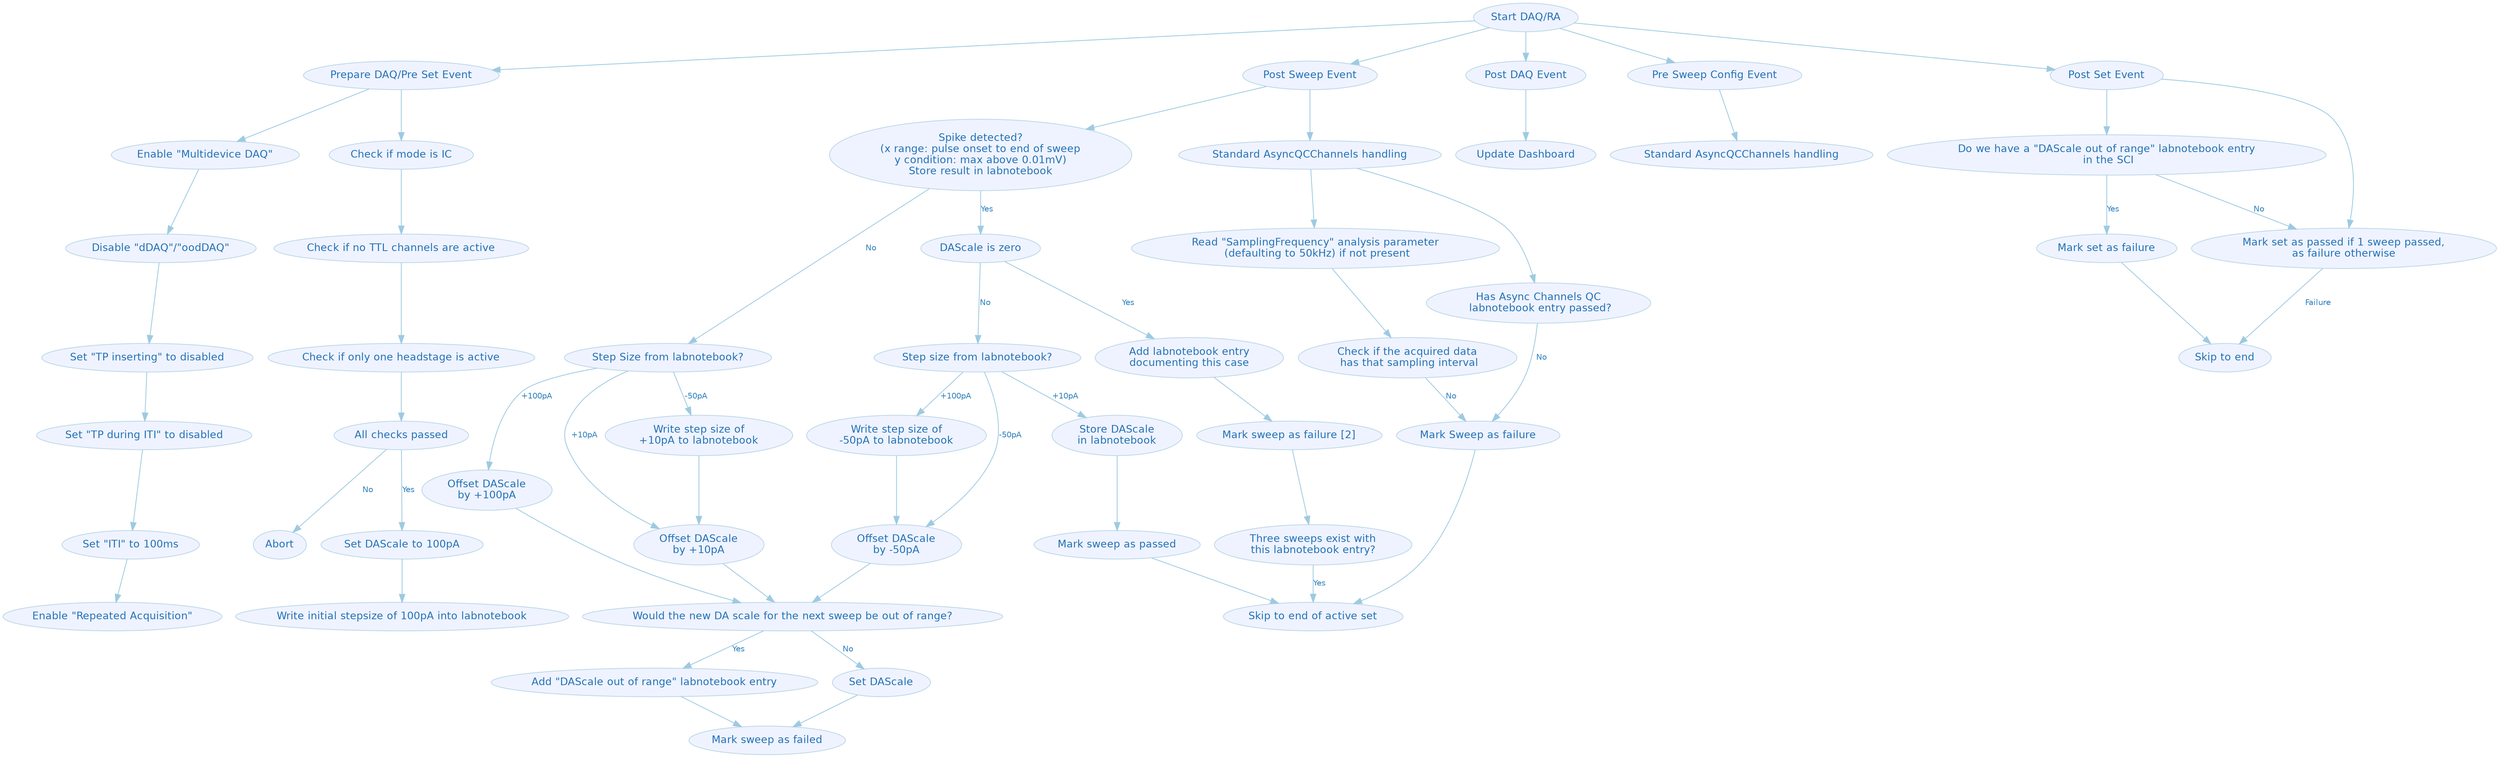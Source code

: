 digraph G {
	graph [center=true,
		color=white,
		compound=true,
		fontcolor=black,
		fontname=Helvetica,
		fontsize=14,
		penwidth=0.1,
		ratio="0,01"
	];
	node [color="#bdd7e7",
		fillcolor="#eff3ff",
		fontcolor="#2171b5",
		fontname=Helvetica,
		fontsize=13,
		label="\N",
		shape=ellipse,
		style=filled
	];
	edge [color="#9ecae1",
		fontcolor="#3182bd",
		fontname=Helvetica,
		fontsize=10,
		style=solid
	];
	"Start DAQ/RA" -> "Prepare DAQ/Pre Set Event";
	"Start DAQ/RA" -> "Post Sweep Event";
	"Start DAQ/RA" -> "Post DAQ Event";
	"Start DAQ/RA" -> "Pre Sweep Config Event";
	"Start DAQ/RA" -> "Post Set Event";
	"Prepare DAQ/Pre Set Event" -> "Enable \"Multidevice DAQ\"";
	"Prepare DAQ/Pre Set Event" -> "Check if mode is IC";
	n91	[URL="../_static/images/async-qc-channels.svg",
		label="Standard AsyncQCChannels handling",
		target=_graphviz];
	"Post Sweep Event" -> n91;
	"Post Sweep Event" -> "Spike detected?\n(x range: pulse onset to end of sweep\ny condition: max above 0.01mV)\nStore result in labnotebook";
	"Post DAQ Event" -> "Update Dashboard";
	n92	[URL="../_static/images/async-qc-channels.svg",
		label="Standard AsyncQCChannels handling",
		target=_graphviz];
	"Pre Sweep Config Event" -> n92;
	"Post Set Event" -> "Mark set as passed if 1 sweep passed,\nas failure otherwise";
	n48	[label="Do we have a \"DAScale out of range\" labnotebook entry\n in the SCI"];
	"Post Set Event" -> n48;
	"Enable \"Multidevice DAQ\"" -> "Disable \"dDAQ\"/\"oodDAQ\"";
	"Check if mode is IC" -> "Check if no TTL channels are active";
	n37	[label="Read \"SamplingFrequency\" analysis parameter\n (defaulting to 50kHz) if not present"];
	n91 -> n37;
	n43	[label="Has Async Channels QC\n labnotebook entry passed?"];
	n91 -> n43;
	"Spike detected?\n(x range: pulse onset to end of sweep\ny condition: max above 0.01mV)\nStore result in labnotebook" -> "DAScale is zero"	[label=Yes];
	"Spike detected?\n(x range: pulse onset to end of sweep\ny condition: max above 0.01mV)\nStore result in labnotebook" -> "Step Size from labnotebook?"	[label=No];
	"Mark set as passed if 1 sweep passed,\nas failure otherwise" -> "Skip to end"	[label=Failure];
	"Disable \"dDAQ\"/\"oodDAQ\"" -> "Set \"TP inserting\" to disabled";
	"Check if no TTL channels are active" -> "Check if only one headstage is active";
	n38	[label="Check if the acquired data\n has that sampling interval"];
	n37 -> n38;
	n39	[label="Mark Sweep as failure"];
	n43 -> n39	[label=No];
	"DAScale is zero" -> "Step size from labnotebook?"	[label=No];
	"DAScale is zero" -> "Add labnotebook entry\ndocumenting this case"	[label=Yes];
	"Step Size from labnotebook?" -> "Write step size of\n+10pA to labnotebook"	[label="-50pA"];
	"Step Size from labnotebook?" -> "Offset DAScale\nby +10pA"	[label="+10pA"];
	"Step Size from labnotebook?" -> "Offset DAScale\nby +100pA"	[label="+100pA"];
	n38 -> n39	[label=No];
	"Set \"TP inserting\" to disabled" -> "Set \"TP during ITI\" to disabled";
	"Check if only one headstage is active" -> "All checks passed";
	"Step size from labnotebook?" -> "Store DAScale\nin labnotebook"	[label="+10pA"];
	"Step size from labnotebook?" -> "Offset DAScale\nby -50pA"	[label="-50pA"];
	"Step size from labnotebook?" -> "Write step size of\n-50pA to labnotebook"	[label="+100pA"];
	"Add labnotebook entry\ndocumenting this case" -> "Mark sweep as failure [2]";
	"Write step size of\n+10pA to labnotebook" -> "Offset DAScale\nby +10pA";
	"Mark sweep as failed [1]"	[label="Would the new DA scale for the next sweep be out of range?"];
	"Offset DAScale\nby +10pA" -> "Mark sweep as failed [1]";
	"Offset DAScale\nby +100pA" -> "Mark sweep as failed [1]";
	n39 -> "Skip to end of active set";
	"Set \"TP during ITI\" to disabled" -> "Set \"ITI\" to 100ms";
	"All checks passed" -> "Set DAScale to 100pA"	[label=Yes];
	"All checks passed" -> Abort	[label=No];
	"Store DAScale\nin labnotebook" -> "Mark sweep as passed";
	"Offset DAScale\nby -50pA" -> "Mark sweep as failed [1]";
	"Write step size of\n-50pA to labnotebook" -> "Offset DAScale\nby -50pA";
	"Mark sweep as failure [2]" -> "Three sweeps exist with\nthis labnotebook entry?";
	n44	[label="Add \"DAScale out of range\" labnotebook entry"];
	"Mark sweep as failed [1]" -> n44	[label=Yes];
	n46	[label="Set DAScale"];
	"Mark sweep as failed [1]" -> n46	[label=No];
	"Set \"ITI\" to 100ms" -> "Enable \"Repeated Acquisition\"";
	"Set DAScale to 100pA" -> "Write initial stepsize of 100pA into labnotebook";
	"Mark sweep as passed" -> "Skip to end of active set";
	"Three sweeps exist with\nthis labnotebook entry?" -> "Skip to end of active set"	[label=Yes];
	n45	[label="Mark sweep as failed"];
	n44 -> n45;
	n46 -> n45;
	n47	[label="Mark set as failure"];
	n47 -> "Skip to end";
	n48 -> "Mark set as passed if 1 sweep passed,\nas failure otherwise"	[label=No];
	n48 -> n47	[label=Yes];
}
